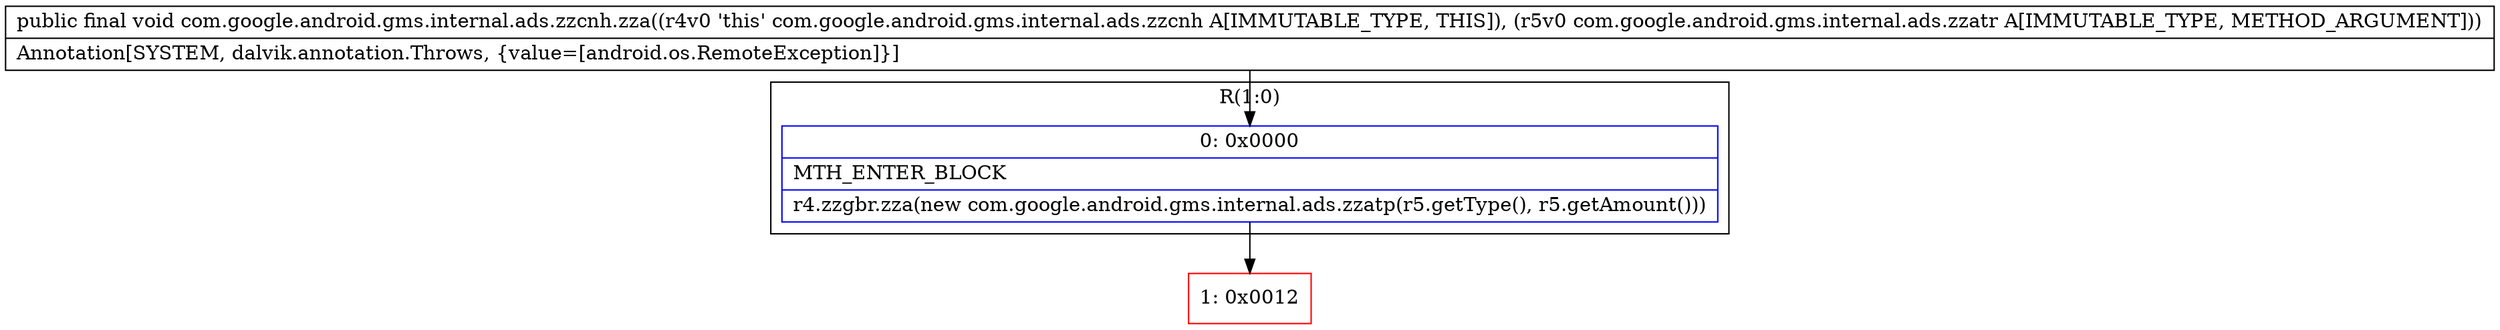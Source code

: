 digraph "CFG forcom.google.android.gms.internal.ads.zzcnh.zza(Lcom\/google\/android\/gms\/internal\/ads\/zzatr;)V" {
subgraph cluster_Region_1336547725 {
label = "R(1:0)";
node [shape=record,color=blue];
Node_0 [shape=record,label="{0\:\ 0x0000|MTH_ENTER_BLOCK\l|r4.zzgbr.zza(new com.google.android.gms.internal.ads.zzatp(r5.getType(), r5.getAmount()))\l}"];
}
Node_1 [shape=record,color=red,label="{1\:\ 0x0012}"];
MethodNode[shape=record,label="{public final void com.google.android.gms.internal.ads.zzcnh.zza((r4v0 'this' com.google.android.gms.internal.ads.zzcnh A[IMMUTABLE_TYPE, THIS]), (r5v0 com.google.android.gms.internal.ads.zzatr A[IMMUTABLE_TYPE, METHOD_ARGUMENT]))  | Annotation[SYSTEM, dalvik.annotation.Throws, \{value=[android.os.RemoteException]\}]\l}"];
MethodNode -> Node_0;
Node_0 -> Node_1;
}

